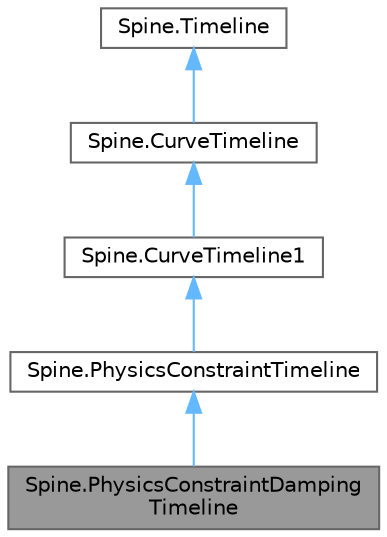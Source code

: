 digraph "Spine.PhysicsConstraintDampingTimeline"
{
 // LATEX_PDF_SIZE
  bgcolor="transparent";
  edge [fontname=Helvetica,fontsize=10,labelfontname=Helvetica,labelfontsize=10];
  node [fontname=Helvetica,fontsize=10,shape=box,height=0.2,width=0.4];
  Node1 [id="Node000001",label="Spine.PhysicsConstraintDamping\lTimeline",height=0.2,width=0.4,color="gray40", fillcolor="grey60", style="filled", fontcolor="black",tooltip="Changes a physics constraint's PhysicsConstraint.Damping."];
  Node2 -> Node1 [id="edge1_Node000001_Node000002",dir="back",color="steelblue1",style="solid",tooltip=" "];
  Node2 [id="Node000002",label="Spine.PhysicsConstraintTimeline",height=0.2,width=0.4,color="gray40", fillcolor="white", style="filled",URL="$class_spine_1_1_physics_constraint_timeline.html",tooltip="The base class for most PhysicsConstraint timelines."];
  Node3 -> Node2 [id="edge2_Node000002_Node000003",dir="back",color="steelblue1",style="solid",tooltip=" "];
  Node3 [id="Node000003",label="Spine.CurveTimeline1",height=0.2,width=0.4,color="gray40", fillcolor="white", style="filled",URL="$class_spine_1_1_curve_timeline1.html",tooltip="The base class for a CurveTimeline that sets one property."];
  Node4 -> Node3 [id="edge3_Node000003_Node000004",dir="back",color="steelblue1",style="solid",tooltip=" "];
  Node4 [id="Node000004",label="Spine.CurveTimeline",height=0.2,width=0.4,color="gray40", fillcolor="white", style="filled",URL="$class_spine_1_1_curve_timeline.html",tooltip="The base class for timelines that interpolate between frame values using stepped, linear,..."];
  Node5 -> Node4 [id="edge4_Node000004_Node000005",dir="back",color="steelblue1",style="solid",tooltip=" "];
  Node5 [id="Node000005",label="Spine.Timeline",height=0.2,width=0.4,color="gray40", fillcolor="white", style="filled",URL="$class_spine_1_1_timeline.html",tooltip="The base class for all timelines."];
}
